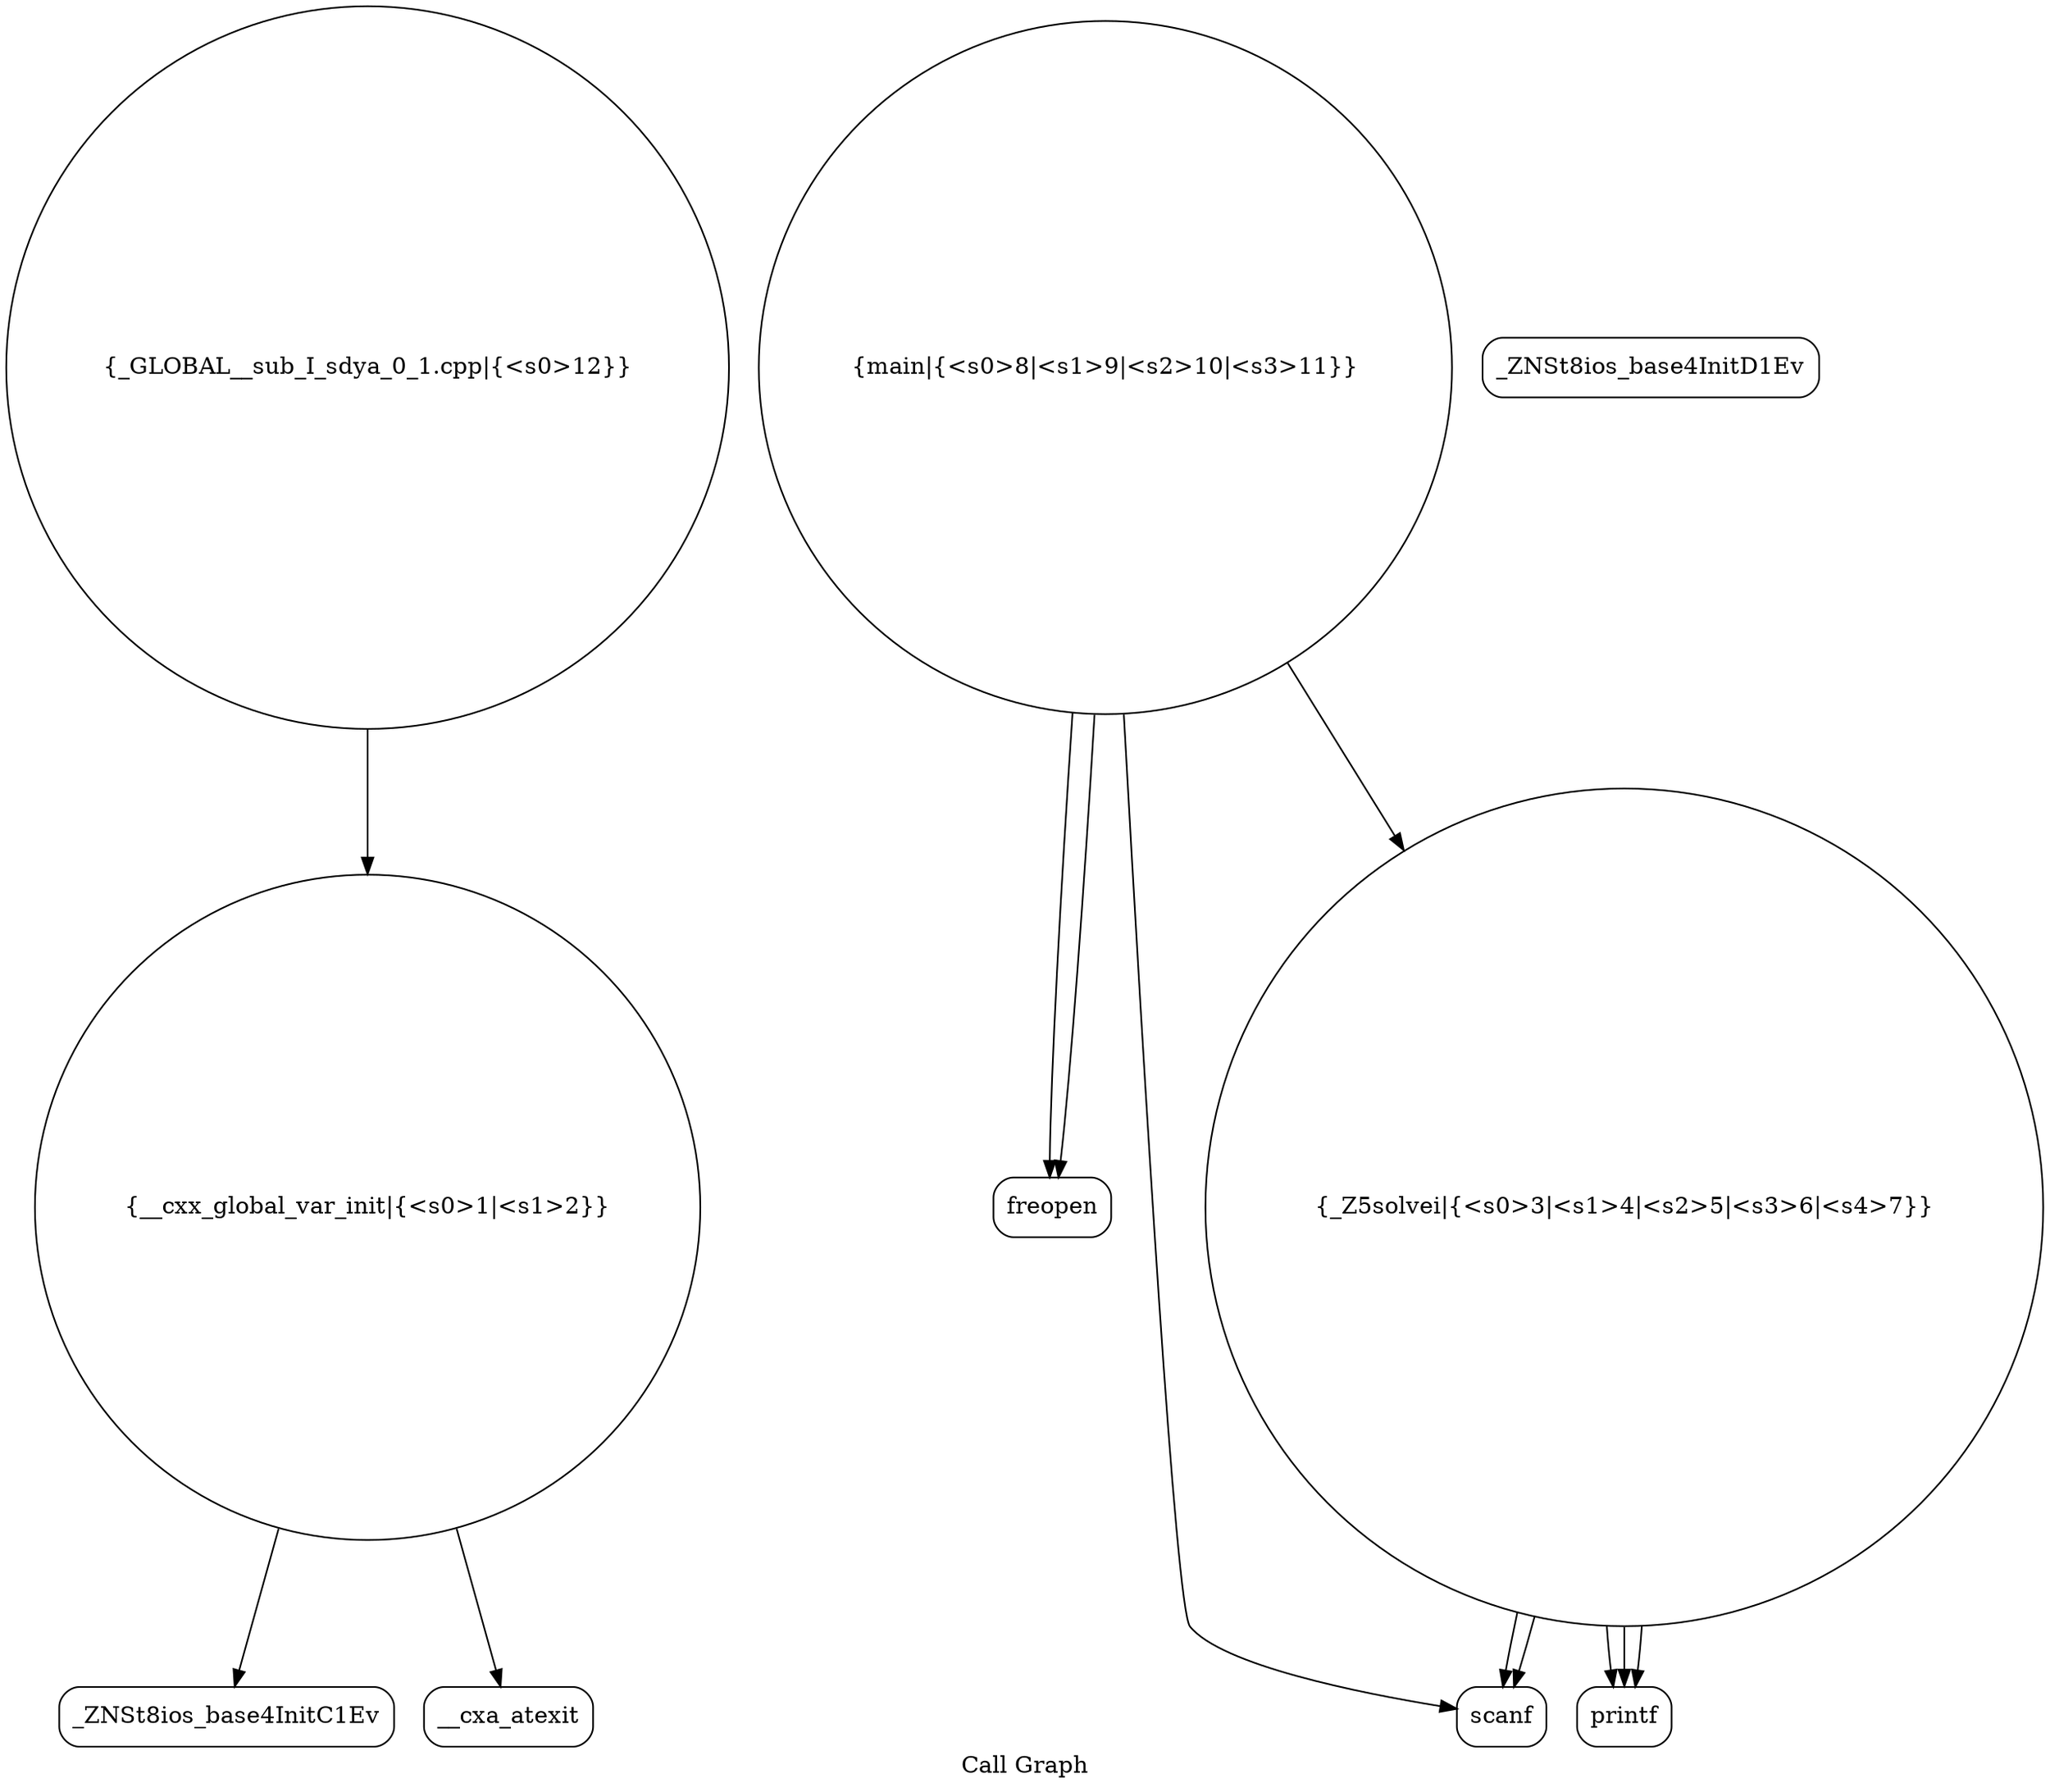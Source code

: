 digraph "Call Graph" {
	label="Call Graph";

	Node0x56311172e650 [shape=record,shape=circle,label="{__cxx_global_var_init|{<s0>1|<s1>2}}"];
	Node0x56311172e650:s0 -> Node0x56311172eae0[color=black];
	Node0x56311172e650:s1 -> Node0x56311172ebe0[color=black];
	Node0x56311172ede0 [shape=record,shape=circle,label="{main|{<s0>8|<s1>9|<s2>10|<s3>11}}"];
	Node0x56311172ede0:s0 -> Node0x56311172ee60[color=black];
	Node0x56311172ede0:s1 -> Node0x56311172ee60[color=black];
	Node0x56311172ede0:s2 -> Node0x56311172ece0[color=black];
	Node0x56311172ede0:s3 -> Node0x56311172ec60[color=black];
	Node0x56311172eb60 [shape=record,shape=Mrecord,label="{_ZNSt8ios_base4InitD1Ev}"];
	Node0x56311172eee0 [shape=record,shape=circle,label="{_GLOBAL__sub_I_sdya_0_1.cpp|{<s0>12}}"];
	Node0x56311172eee0:s0 -> Node0x56311172e650[color=black];
	Node0x56311172ec60 [shape=record,shape=circle,label="{_Z5solvei|{<s0>3|<s1>4|<s2>5|<s3>6|<s4>7}}"];
	Node0x56311172ec60:s0 -> Node0x56311172ece0[color=black];
	Node0x56311172ec60:s1 -> Node0x56311172ece0[color=black];
	Node0x56311172ec60:s2 -> Node0x56311172ed60[color=black];
	Node0x56311172ec60:s3 -> Node0x56311172ed60[color=black];
	Node0x56311172ec60:s4 -> Node0x56311172ed60[color=black];
	Node0x56311172ed60 [shape=record,shape=Mrecord,label="{printf}"];
	Node0x56311172eae0 [shape=record,shape=Mrecord,label="{_ZNSt8ios_base4InitC1Ev}"];
	Node0x56311172ee60 [shape=record,shape=Mrecord,label="{freopen}"];
	Node0x56311172ebe0 [shape=record,shape=Mrecord,label="{__cxa_atexit}"];
	Node0x56311172ece0 [shape=record,shape=Mrecord,label="{scanf}"];
}
